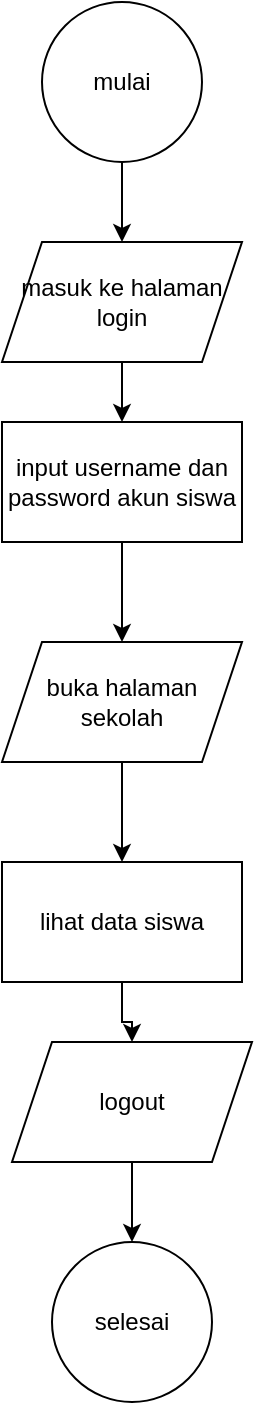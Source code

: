 <mxfile version="13.9.9" type="device"><diagram name="Page-1" id="rHR71PRZ3IjiUJ5iuqTf"><mxGraphModel dx="1086" dy="798" grid="1" gridSize="10" guides="1" tooltips="1" connect="1" arrows="1" fold="1" page="1" pageScale="1" pageWidth="850" pageHeight="1100" math="0" shadow="0"><root><mxCell id="0"/><mxCell id="1" parent="0"/><mxCell id="4vVh4vzC7HIPpk1dAvda-3" value="" style="edgeStyle=orthogonalEdgeStyle;rounded=0;orthogonalLoop=1;jettySize=auto;html=1;" parent="1" source="4vVh4vzC7HIPpk1dAvda-1" target="4vVh4vzC7HIPpk1dAvda-2" edge="1"><mxGeometry relative="1" as="geometry"/></mxCell><mxCell id="4vVh4vzC7HIPpk1dAvda-1" value="mulai" style="ellipse;whiteSpace=wrap;html=1;aspect=fixed;" parent="1" vertex="1"><mxGeometry x="380" y="50" width="80" height="80" as="geometry"/></mxCell><mxCell id="4vVh4vzC7HIPpk1dAvda-5" value="" style="edgeStyle=orthogonalEdgeStyle;rounded=0;orthogonalLoop=1;jettySize=auto;html=1;" parent="1" source="4vVh4vzC7HIPpk1dAvda-2" target="4vVh4vzC7HIPpk1dAvda-4" edge="1"><mxGeometry relative="1" as="geometry"/></mxCell><mxCell id="4vVh4vzC7HIPpk1dAvda-2" value="masuk ke halaman login" style="shape=parallelogram;perimeter=parallelogramPerimeter;whiteSpace=wrap;html=1;fixedSize=1;" parent="1" vertex="1"><mxGeometry x="360" y="170" width="120" height="60" as="geometry"/></mxCell><mxCell id="4vVh4vzC7HIPpk1dAvda-7" value="" style="edgeStyle=orthogonalEdgeStyle;rounded=0;orthogonalLoop=1;jettySize=auto;html=1;" parent="1" source="4vVh4vzC7HIPpk1dAvda-4" edge="1"><mxGeometry relative="1" as="geometry"><mxPoint x="420" y="370" as="targetPoint"/></mxGeometry></mxCell><mxCell id="4vVh4vzC7HIPpk1dAvda-4" value="input username dan password akun siswa" style="rounded=0;whiteSpace=wrap;html=1;" parent="1" vertex="1"><mxGeometry x="360" y="260" width="120" height="60" as="geometry"/></mxCell><mxCell id="4vVh4vzC7HIPpk1dAvda-9" value="" style="edgeStyle=orthogonalEdgeStyle;rounded=0;orthogonalLoop=1;jettySize=auto;html=1;" parent="1" source="4vVh4vzC7HIPpk1dAvda-6" edge="1"><mxGeometry relative="1" as="geometry"><mxPoint x="420" y="480" as="targetPoint"/></mxGeometry></mxCell><mxCell id="4vVh4vzC7HIPpk1dAvda-6" value="buka halaman sekolah" style="shape=parallelogram;perimeter=parallelogramPerimeter;whiteSpace=wrap;html=1;fixedSize=1;rounded=0;" parent="1" vertex="1"><mxGeometry x="360" y="370" width="120" height="60" as="geometry"/></mxCell><mxCell id="4vVh4vzC7HIPpk1dAvda-12" value="" style="edgeStyle=orthogonalEdgeStyle;rounded=0;orthogonalLoop=1;jettySize=auto;html=1;" parent="1" source="4vVh4vzC7HIPpk1dAvda-8" target="4vVh4vzC7HIPpk1dAvda-11" edge="1"><mxGeometry relative="1" as="geometry"/></mxCell><mxCell id="4vVh4vzC7HIPpk1dAvda-8" value="lihat data siswa" style="whiteSpace=wrap;html=1;rounded=0;" parent="1" vertex="1"><mxGeometry x="360" y="480" width="120" height="60" as="geometry"/></mxCell><mxCell id="4vVh4vzC7HIPpk1dAvda-10" value="selesai" style="ellipse;whiteSpace=wrap;html=1;aspect=fixed;" parent="1" vertex="1"><mxGeometry x="385" y="670" width="80" height="80" as="geometry"/></mxCell><mxCell id="4vVh4vzC7HIPpk1dAvda-13" value="" style="edgeStyle=orthogonalEdgeStyle;rounded=0;orthogonalLoop=1;jettySize=auto;html=1;" parent="1" source="4vVh4vzC7HIPpk1dAvda-11" target="4vVh4vzC7HIPpk1dAvda-10" edge="1"><mxGeometry relative="1" as="geometry"/></mxCell><mxCell id="4vVh4vzC7HIPpk1dAvda-11" value="logout" style="shape=parallelogram;perimeter=parallelogramPerimeter;whiteSpace=wrap;html=1;fixedSize=1;" parent="1" vertex="1"><mxGeometry x="365" y="570" width="120" height="60" as="geometry"/></mxCell></root></mxGraphModel></diagram></mxfile>